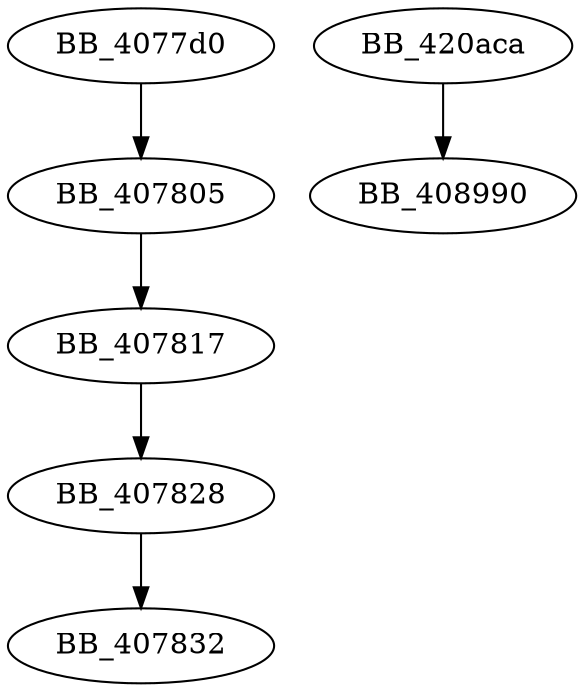 DiGraph sub_4077D0{
BB_4077d0->BB_407805
BB_407805->BB_407817
BB_407817->BB_407828
BB_407828->BB_407832
BB_420aca->BB_408990
}
